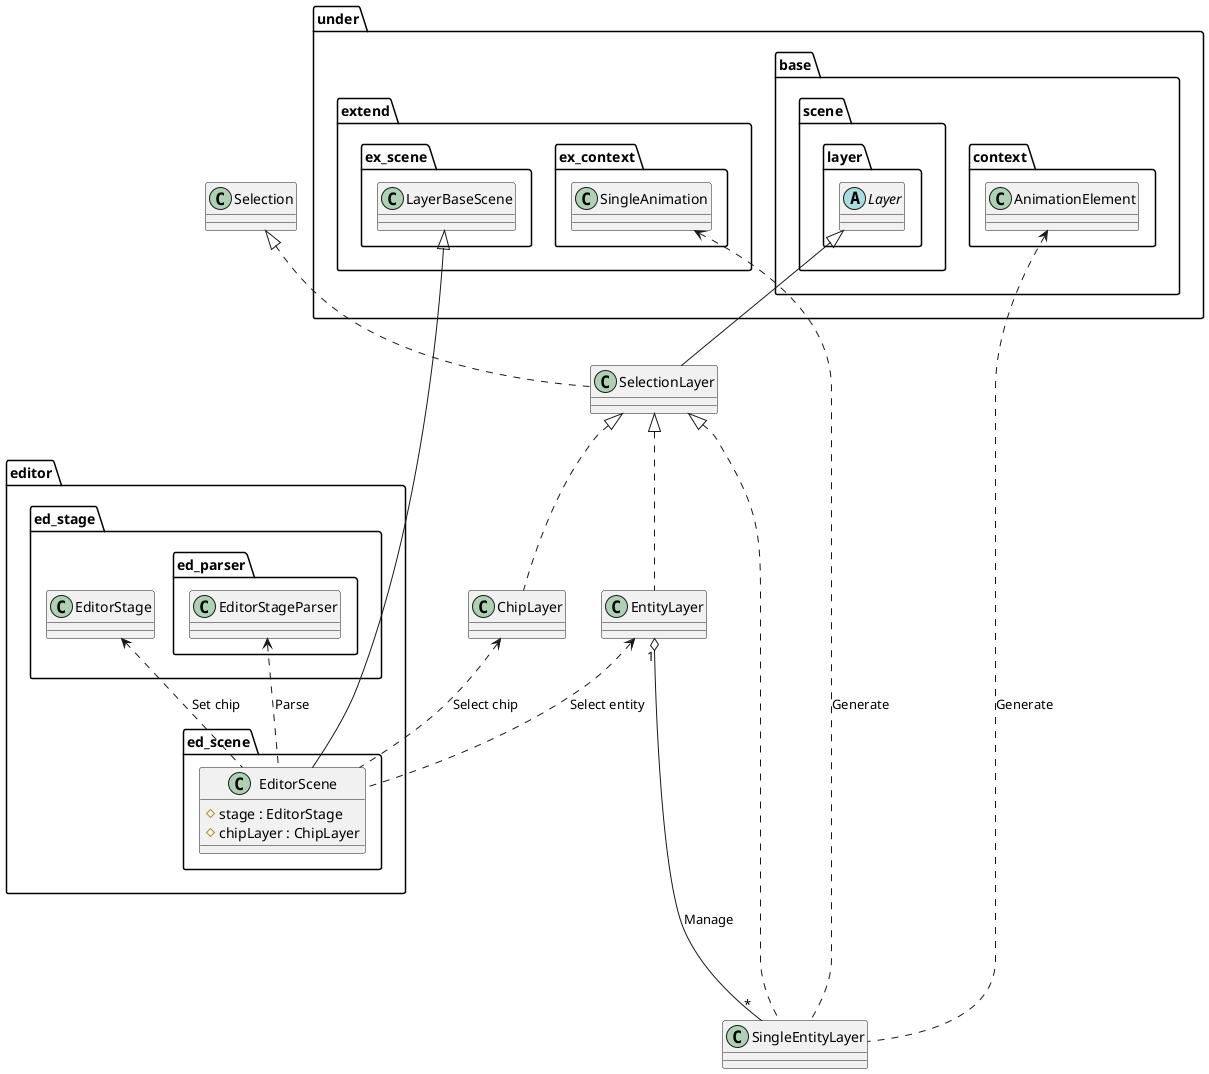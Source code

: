 @startuml EditorScene

package editor {
    package ed_scene {
        class EditorScene {
            #stage : EditorStage
            #chipLayer : ChipLayer
        }
    }
}

package under {
    package base {
        package context {
            class AnimationElement
        }
        package scene {
            package layer {
                abstract Layer
            }
        }
    }
    package extend {
        package ex_context {
            class SingleAnimation
        }
        package ex_scene {
            class LayerBaseScene
        }
    }
}

package editor {
    package ed_stage {
        class EditorStage
        package ed_parser {
            class EditorStageParser
        }
    }
}

EditorStageParser <.. EditorScene : "Parse"
ChipLayer <.. EditorScene : "Select chip"
EntityLayer <.. EditorScene : "Select entity"
EditorStage <.. EditorScene : "Set chip"

EntityLayer "1" o-- "*" SingleEntityLayer : "Manage"

SingleAnimation <...... SingleEntityLayer : "Generate"
AnimationElement <...... SingleEntityLayer : "Generate"

LayerBaseScene <|-- EditorScene
Layer <|-- SelectionLayer
Selection <|.. SelectionLayer
SelectionLayer <|.. ChipLayer
SelectionLayer <|.. EntityLayer
SelectionLayer <|.. SingleEntityLayer

@enduml
